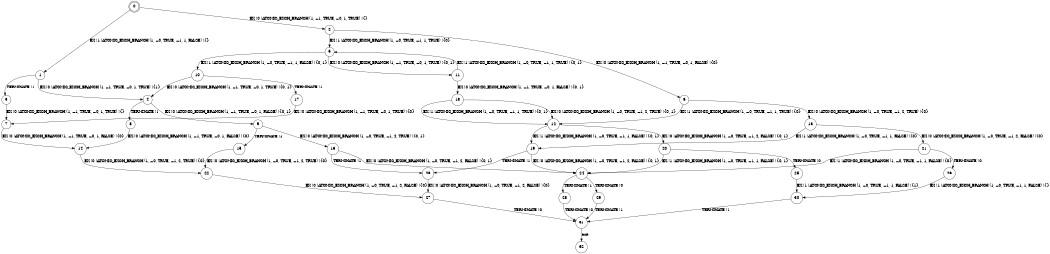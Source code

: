digraph BCG {
size = "7, 10.5";
center = TRUE;
node [shape = circle];
0 [peripheries = 2];
0 -> 1 [label = "EX !1 !ATOMIC_EXCH_BRANCH (1, +0, TRUE, +1, 1, FALSE) !{}"];
0 -> 2 [label = "EX !0 !ATOMIC_EXCH_BRANCH (1, +1, TRUE, +0, 1, TRUE) !{}"];
1 -> 3 [label = "TERMINATE !1"];
1 -> 4 [label = "EX !0 !ATOMIC_EXCH_BRANCH (1, +1, TRUE, +0, 1, TRUE) !{1}"];
2 -> 5 [label = "EX !1 !ATOMIC_EXCH_BRANCH (1, +0, TRUE, +1, 1, TRUE) !{0}"];
2 -> 6 [label = "EX !0 !ATOMIC_EXCH_BRANCH (1, +1, TRUE, +0, 1, FALSE) !{0}"];
3 -> 7 [label = "EX !0 !ATOMIC_EXCH_BRANCH (1, +1, TRUE, +0, 1, TRUE) !{}"];
4 -> 8 [label = "TERMINATE !1"];
4 -> 9 [label = "EX !0 !ATOMIC_EXCH_BRANCH (1, +1, TRUE, +0, 1, FALSE) !{0, 1}"];
5 -> 10 [label = "EX !1 !ATOMIC_EXCH_BRANCH (1, +0, TRUE, +1, 1, FALSE) !{0, 1}"];
5 -> 11 [label = "EX !0 !ATOMIC_EXCH_BRANCH (1, +1, TRUE, +0, 1, TRUE) !{0, 1}"];
6 -> 12 [label = "EX !1 !ATOMIC_EXCH_BRANCH (1, +0, TRUE, +1, 1, TRUE) !{0}"];
6 -> 13 [label = "EX !0 !ATOMIC_EXCH_BRANCH (1, +0, TRUE, +1, 2, TRUE) !{0}"];
7 -> 14 [label = "EX !0 !ATOMIC_EXCH_BRANCH (1, +1, TRUE, +0, 1, FALSE) !{0}"];
8 -> 14 [label = "EX !0 !ATOMIC_EXCH_BRANCH (1, +1, TRUE, +0, 1, FALSE) !{0}"];
9 -> 15 [label = "TERMINATE !1"];
9 -> 16 [label = "EX !0 !ATOMIC_EXCH_BRANCH (1, +0, TRUE, +1, 2, TRUE) !{0, 1}"];
10 -> 17 [label = "TERMINATE !1"];
10 -> 4 [label = "EX !0 !ATOMIC_EXCH_BRANCH (1, +1, TRUE, +0, 1, TRUE) !{0, 1}"];
11 -> 5 [label = "EX !1 !ATOMIC_EXCH_BRANCH (1, +0, TRUE, +1, 1, TRUE) !{0, 1}"];
11 -> 18 [label = "EX !0 !ATOMIC_EXCH_BRANCH (1, +1, TRUE, +0, 1, FALSE) !{0, 1}"];
12 -> 19 [label = "EX !1 !ATOMIC_EXCH_BRANCH (1, +0, TRUE, +1, 1, FALSE) !{0, 1}"];
12 -> 20 [label = "EX !0 !ATOMIC_EXCH_BRANCH (1, +0, TRUE, +1, 2, FALSE) !{0, 1}"];
13 -> 19 [label = "EX !1 !ATOMIC_EXCH_BRANCH (1, +0, TRUE, +1, 1, FALSE) !{0}"];
13 -> 21 [label = "EX !0 !ATOMIC_EXCH_BRANCH (1, +0, TRUE, +1, 2, FALSE) !{0}"];
14 -> 22 [label = "EX !0 !ATOMIC_EXCH_BRANCH (1, +0, TRUE, +1, 2, TRUE) !{0}"];
15 -> 22 [label = "EX !0 !ATOMIC_EXCH_BRANCH (1, +0, TRUE, +1, 2, TRUE) !{0}"];
16 -> 23 [label = "TERMINATE !1"];
16 -> 24 [label = "EX !0 !ATOMIC_EXCH_BRANCH (1, +0, TRUE, +1, 2, FALSE) !{0, 1}"];
17 -> 7 [label = "EX !0 !ATOMIC_EXCH_BRANCH (1, +1, TRUE, +0, 1, TRUE) !{0}"];
18 -> 12 [label = "EX !1 !ATOMIC_EXCH_BRANCH (1, +0, TRUE, +1, 1, TRUE) !{0, 1}"];
18 -> 12 [label = "EX !0 !ATOMIC_EXCH_BRANCH (1, +0, TRUE, +1, 2, TRUE) !{0, 1}"];
19 -> 23 [label = "TERMINATE !1"];
19 -> 24 [label = "EX !0 !ATOMIC_EXCH_BRANCH (1, +0, TRUE, +1, 2, FALSE) !{0, 1}"];
20 -> 25 [label = "TERMINATE !0"];
20 -> 24 [label = "EX !1 !ATOMIC_EXCH_BRANCH (1, +0, TRUE, +1, 1, FALSE) !{0, 1}"];
21 -> 26 [label = "TERMINATE !0"];
21 -> 24 [label = "EX !1 !ATOMIC_EXCH_BRANCH (1, +0, TRUE, +1, 1, FALSE) !{0}"];
22 -> 27 [label = "EX !0 !ATOMIC_EXCH_BRANCH (1, +0, TRUE, +1, 2, FALSE) !{0}"];
23 -> 27 [label = "EX !0 !ATOMIC_EXCH_BRANCH (1, +0, TRUE, +1, 2, FALSE) !{0}"];
24 -> 28 [label = "TERMINATE !1"];
24 -> 29 [label = "TERMINATE !0"];
25 -> 30 [label = "EX !1 !ATOMIC_EXCH_BRANCH (1, +0, TRUE, +1, 1, FALSE) !{1}"];
26 -> 30 [label = "EX !1 !ATOMIC_EXCH_BRANCH (1, +0, TRUE, +1, 1, FALSE) !{}"];
27 -> 31 [label = "TERMINATE !0"];
28 -> 31 [label = "TERMINATE !0"];
29 -> 31 [label = "TERMINATE !1"];
30 -> 31 [label = "TERMINATE !1"];
31 -> 32 [label = "exit"];
}
